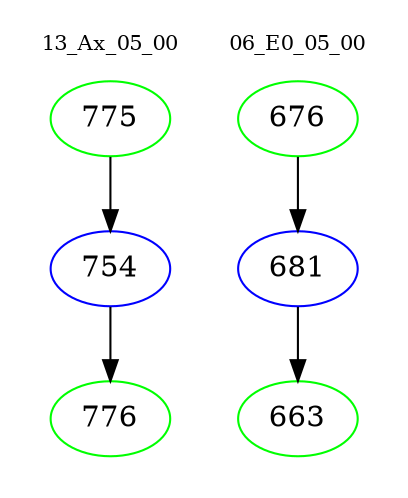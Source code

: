 digraph{
subgraph cluster_0 {
color = white
label = "13_Ax_05_00";
fontsize=10;
T0_775 [label="775", color="green"]
T0_775 -> T0_754 [color="black"]
T0_754 [label="754", color="blue"]
T0_754 -> T0_776 [color="black"]
T0_776 [label="776", color="green"]
}
subgraph cluster_1 {
color = white
label = "06_E0_05_00";
fontsize=10;
T1_676 [label="676", color="green"]
T1_676 -> T1_681 [color="black"]
T1_681 [label="681", color="blue"]
T1_681 -> T1_663 [color="black"]
T1_663 [label="663", color="green"]
}
}
